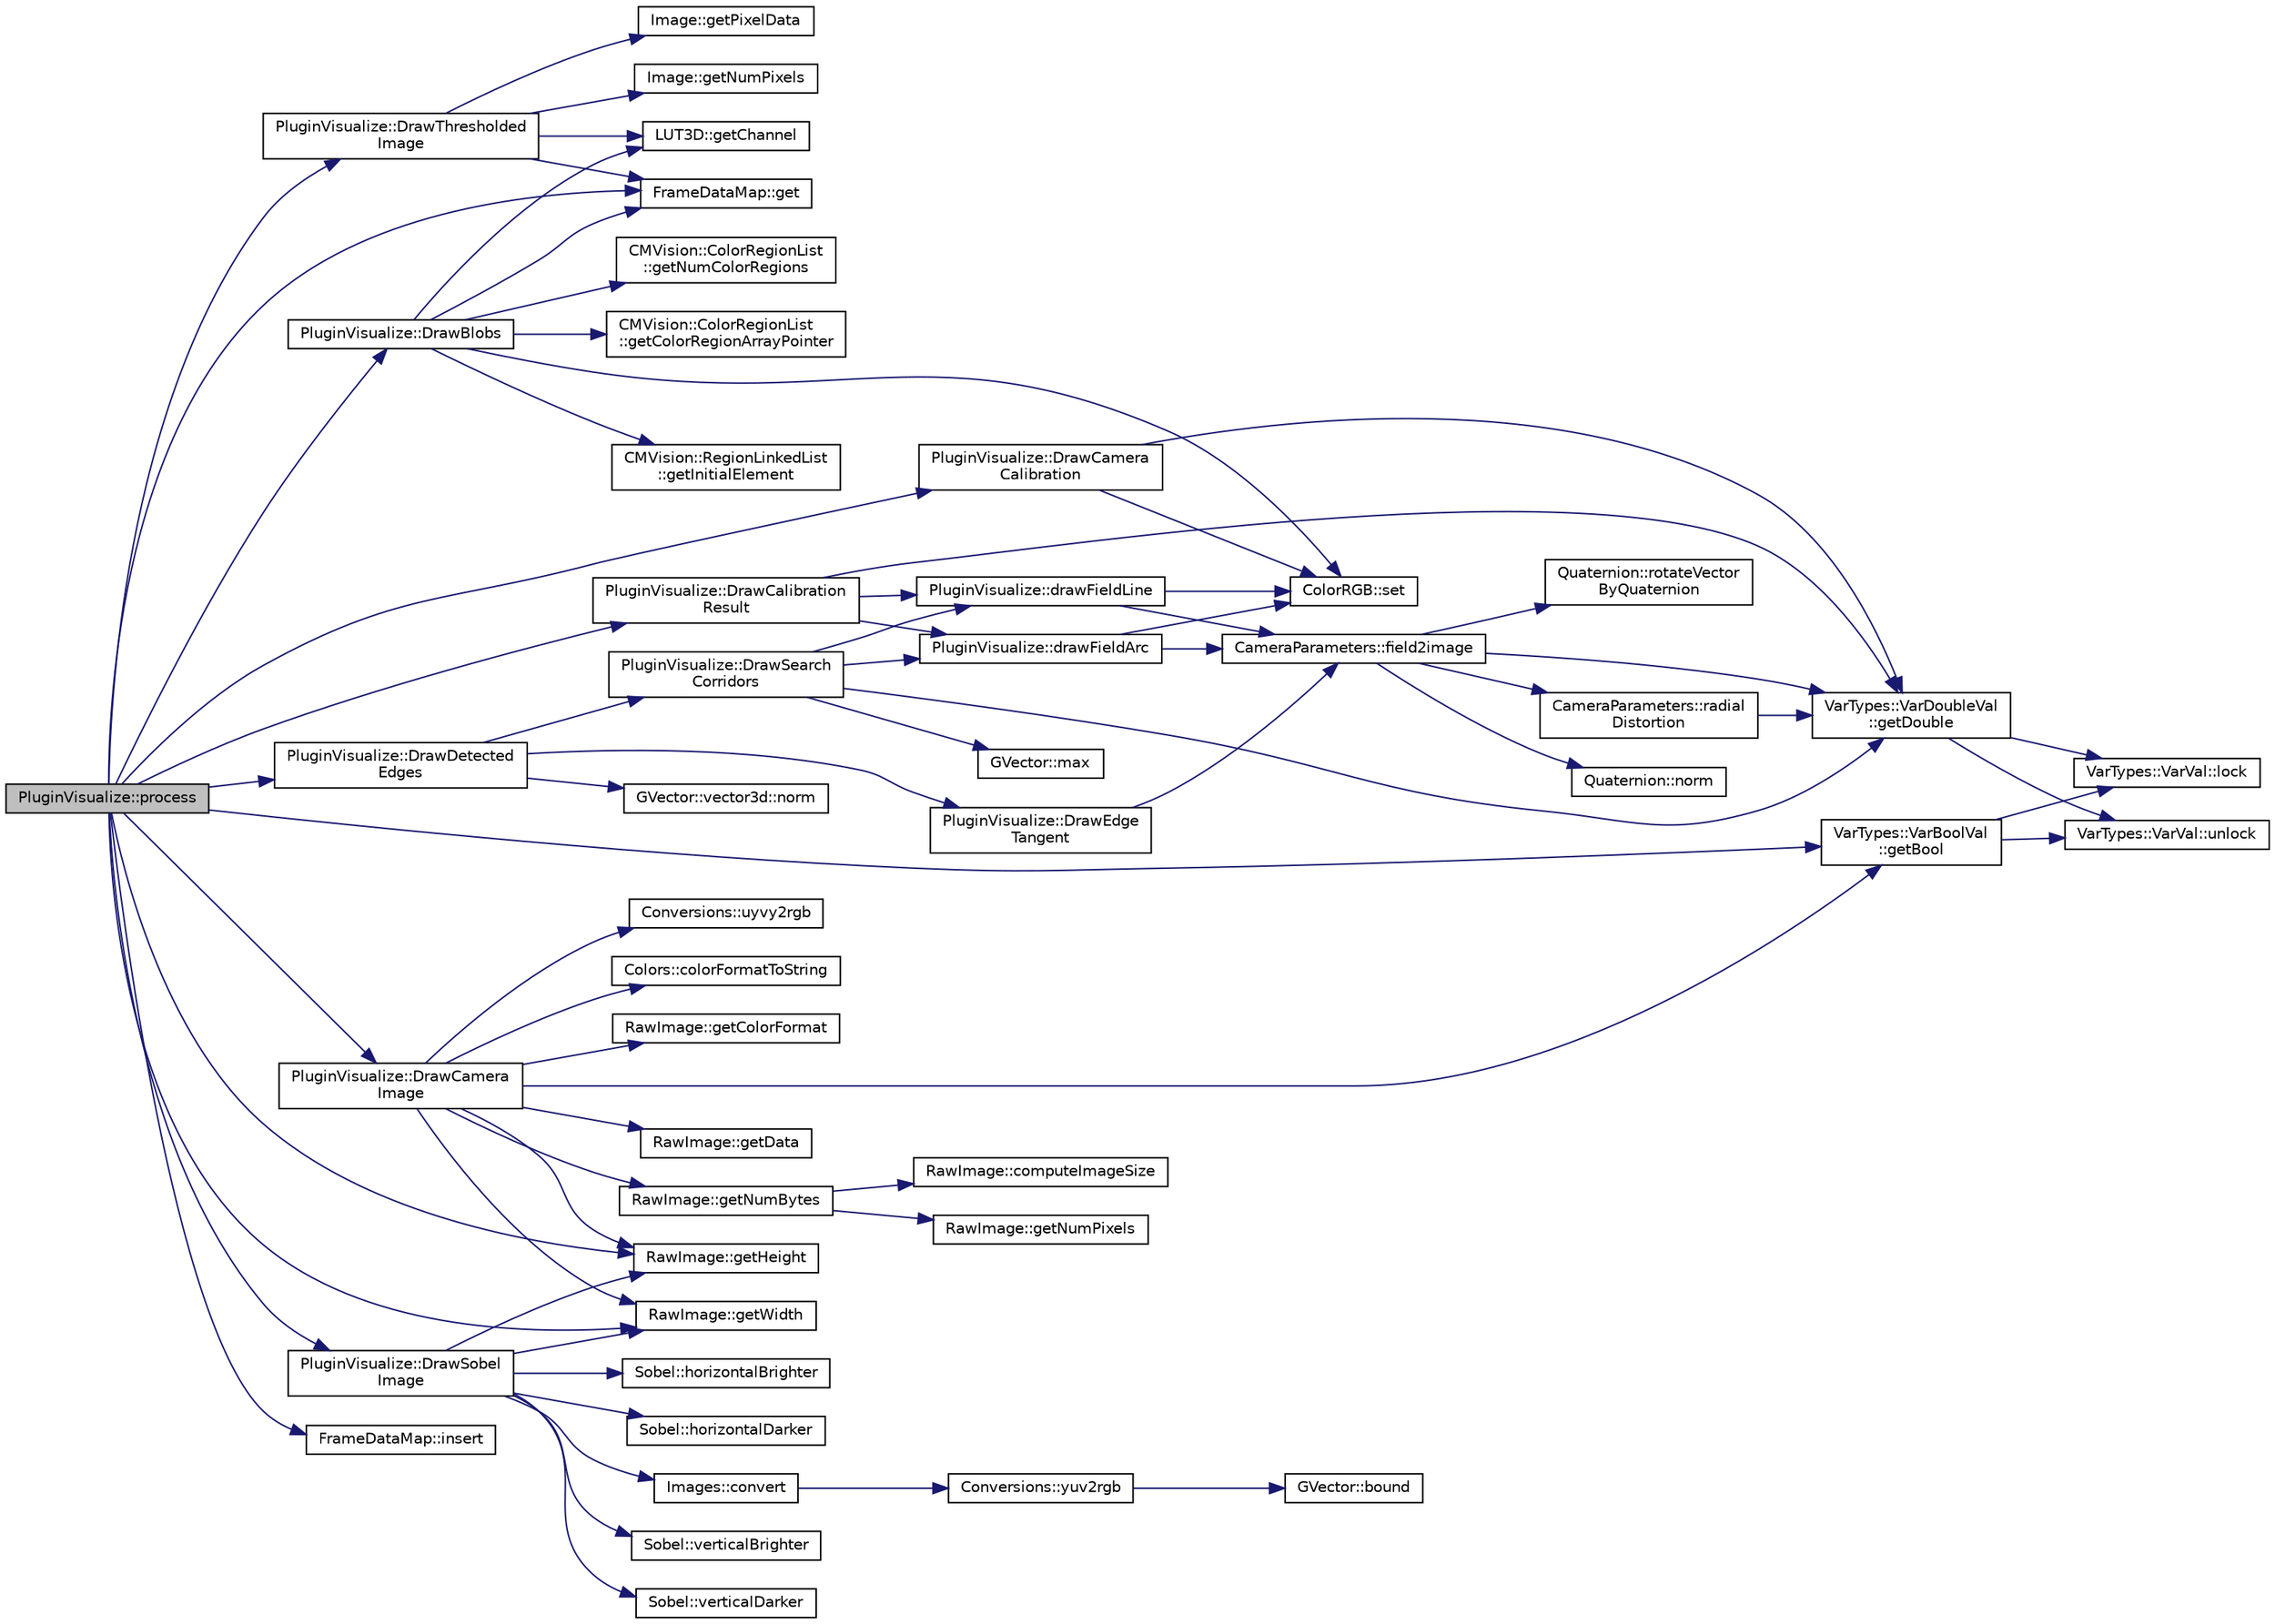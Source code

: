 digraph "PluginVisualize::process"
{
 // INTERACTIVE_SVG=YES
  edge [fontname="Helvetica",fontsize="10",labelfontname="Helvetica",labelfontsize="10"];
  node [fontname="Helvetica",fontsize="10",shape=record];
  rankdir="LR";
  Node1 [label="PluginVisualize::process",height=0.2,width=0.4,color="black", fillcolor="grey75", style="filled", fontcolor="black"];
  Node1 -> Node2 [color="midnightblue",fontsize="10",style="solid",fontname="Helvetica"];
  Node2 [label="PluginVisualize::DrawBlobs",height=0.2,width=0.4,color="black", fillcolor="white", style="filled",URL="$db/d09/class_plugin_visualize.html#a002825252fa6e6b4880e556ff34e6a6b"];
  Node2 -> Node3 [color="midnightblue",fontsize="10",style="solid",fontname="Helvetica"];
  Node3 [label="FrameDataMap::get",height=0.2,width=0.4,color="black", fillcolor="white", style="filled",URL="$db/d71/class_frame_data_map.html#afd413bf943754d195c11e868b49dd974"];
  Node2 -> Node4 [color="midnightblue",fontsize="10",style="solid",fontname="Helvetica"];
  Node4 [label="LUT3D::getChannel",height=0.2,width=0.4,color="black", fillcolor="white", style="filled",URL="$d7/d15/class_l_u_t3_d.html#a69ac064af63fb20ad07822b29694f158"];
  Node2 -> Node5 [color="midnightblue",fontsize="10",style="solid",fontname="Helvetica"];
  Node5 [label="CMVision::ColorRegionList\l::getColorRegionArrayPointer",height=0.2,width=0.4,color="black", fillcolor="white", style="filled",URL="$d7/d03/class_c_m_vision_1_1_color_region_list.html#ace85279f810ed914cabebe7d52f5e0a6"];
  Node2 -> Node6 [color="midnightblue",fontsize="10",style="solid",fontname="Helvetica"];
  Node6 [label="CMVision::RegionLinkedList\l::getInitialElement",height=0.2,width=0.4,color="black", fillcolor="white", style="filled",URL="$d0/d31/class_c_m_vision_1_1_region_linked_list.html#a050bb66288f16d475d0721e12a6b5a1a"];
  Node2 -> Node7 [color="midnightblue",fontsize="10",style="solid",fontname="Helvetica"];
  Node7 [label="CMVision::ColorRegionList\l::getNumColorRegions",height=0.2,width=0.4,color="black", fillcolor="white", style="filled",URL="$d7/d03/class_c_m_vision_1_1_color_region_list.html#a48c09276db11f0776002bfd91a7d07e9"];
  Node2 -> Node8 [color="midnightblue",fontsize="10",style="solid",fontname="Helvetica"];
  Node8 [label="ColorRGB::set",height=0.2,width=0.4,color="black", fillcolor="white", style="filled",URL="$d7/dff/class_color_r_g_b.html#ad81090771fc88f83d08f65b69ccc2d83"];
  Node1 -> Node9 [color="midnightblue",fontsize="10",style="solid",fontname="Helvetica"];
  Node9 [label="PluginVisualize::DrawCalibration\lResult",height=0.2,width=0.4,color="black", fillcolor="white", style="filled",URL="$db/d09/class_plugin_visualize.html#ab85fbfb2a0d815753bf4010d34b989c1"];
  Node9 -> Node10 [color="midnightblue",fontsize="10",style="solid",fontname="Helvetica"];
  Node10 [label="PluginVisualize::drawFieldArc",height=0.2,width=0.4,color="black", fillcolor="white", style="filled",URL="$db/d09/class_plugin_visualize.html#aa62140a2625c54efc923f6226a5f2f84"];
  Node10 -> Node11 [color="midnightblue",fontsize="10",style="solid",fontname="Helvetica"];
  Node11 [label="CameraParameters::field2image",height=0.2,width=0.4,color="black", fillcolor="white", style="filled",URL="$d7/df2/class_camera_parameters.html#a85837279d40b7d7ead7805c54c0edeee"];
  Node11 -> Node12 [color="midnightblue",fontsize="10",style="solid",fontname="Helvetica"];
  Node12 [label="VarTypes::VarDoubleVal\l::getDouble",height=0.2,width=0.4,color="black", fillcolor="white", style="filled",URL="$db/d0f/class_var_types_1_1_var_double_val.html#aa5c9acfc3658e012d84481b9292a0b12",tooltip="get the value of this data-type "];
  Node12 -> Node13 [color="midnightblue",fontsize="10",style="solid",fontname="Helvetica"];
  Node13 [label="VarTypes::VarVal::lock",height=0.2,width=0.4,color="black", fillcolor="white", style="filled",URL="$d6/de8/class_var_types_1_1_var_val.html#a687df377b593f5ab5ac0b26d22728d4a"];
  Node12 -> Node14 [color="midnightblue",fontsize="10",style="solid",fontname="Helvetica"];
  Node14 [label="VarTypes::VarVal::unlock",height=0.2,width=0.4,color="black", fillcolor="white", style="filled",URL="$d6/de8/class_var_types_1_1_var_val.html#a6f1d886beb58366ce6c157b224ff26f8"];
  Node11 -> Node15 [color="midnightblue",fontsize="10",style="solid",fontname="Helvetica"];
  Node15 [label="Quaternion::norm",height=0.2,width=0.4,color="black", fillcolor="white", style="filled",URL="$dc/de3/class_quaternion.html#a20fe03fa607e61bc318925cf90b735d6"];
  Node11 -> Node16 [color="midnightblue",fontsize="10",style="solid",fontname="Helvetica"];
  Node16 [label="CameraParameters::radial\lDistortion",height=0.2,width=0.4,color="black", fillcolor="white", style="filled",URL="$d7/df2/class_camera_parameters.html#a83ed4149e93ebdc21798b6b170fabf80"];
  Node16 -> Node12 [color="midnightblue",fontsize="10",style="solid",fontname="Helvetica"];
  Node11 -> Node17 [color="midnightblue",fontsize="10",style="solid",fontname="Helvetica"];
  Node17 [label="Quaternion::rotateVector\lByQuaternion",height=0.2,width=0.4,color="black", fillcolor="white", style="filled",URL="$dc/de3/class_quaternion.html#ad8066194132551d2c8e8a71096b0d1db"];
  Node10 -> Node8 [color="midnightblue",fontsize="10",style="solid",fontname="Helvetica"];
  Node9 -> Node18 [color="midnightblue",fontsize="10",style="solid",fontname="Helvetica"];
  Node18 [label="PluginVisualize::drawFieldLine",height=0.2,width=0.4,color="black", fillcolor="white", style="filled",URL="$db/d09/class_plugin_visualize.html#a05ab81cf53984e18ff63c06db13b9e35"];
  Node18 -> Node11 [color="midnightblue",fontsize="10",style="solid",fontname="Helvetica"];
  Node18 -> Node8 [color="midnightblue",fontsize="10",style="solid",fontname="Helvetica"];
  Node9 -> Node12 [color="midnightblue",fontsize="10",style="solid",fontname="Helvetica"];
  Node1 -> Node19 [color="midnightblue",fontsize="10",style="solid",fontname="Helvetica"];
  Node19 [label="PluginVisualize::DrawCamera\lCalibration",height=0.2,width=0.4,color="black", fillcolor="white", style="filled",URL="$db/d09/class_plugin_visualize.html#ab3fcd2e261ae04a35cd6733611ddc64d"];
  Node19 -> Node12 [color="midnightblue",fontsize="10",style="solid",fontname="Helvetica"];
  Node19 -> Node8 [color="midnightblue",fontsize="10",style="solid",fontname="Helvetica"];
  Node1 -> Node20 [color="midnightblue",fontsize="10",style="solid",fontname="Helvetica"];
  Node20 [label="PluginVisualize::DrawCamera\lImage",height=0.2,width=0.4,color="black", fillcolor="white", style="filled",URL="$db/d09/class_plugin_visualize.html#a68638173df5332c29d7b9fcd1c6bca22"];
  Node20 -> Node21 [color="midnightblue",fontsize="10",style="solid",fontname="Helvetica"];
  Node21 [label="Colors::colorFormatToString",height=0.2,width=0.4,color="black", fillcolor="white", style="filled",URL="$d9/d36/class_colors.html#a085839c597a6262301162471cef99367"];
  Node20 -> Node22 [color="midnightblue",fontsize="10",style="solid",fontname="Helvetica"];
  Node22 [label="VarTypes::VarBoolVal\l::getBool",height=0.2,width=0.4,color="black", fillcolor="white", style="filled",URL="$d8/d0a/class_var_types_1_1_var_bool_val.html#aa06eade87e8f3799adddde73001ba94b",tooltip="return the boolean value "];
  Node22 -> Node13 [color="midnightblue",fontsize="10",style="solid",fontname="Helvetica"];
  Node22 -> Node14 [color="midnightblue",fontsize="10",style="solid",fontname="Helvetica"];
  Node20 -> Node23 [color="midnightblue",fontsize="10",style="solid",fontname="Helvetica"];
  Node23 [label="RawImage::getColorFormat",height=0.2,width=0.4,color="black", fillcolor="white", style="filled",URL="$d0/d14/class_raw_image.html#af6021575525cf3488c1f32599e579205"];
  Node20 -> Node24 [color="midnightblue",fontsize="10",style="solid",fontname="Helvetica"];
  Node24 [label="RawImage::getData",height=0.2,width=0.4,color="black", fillcolor="white", style="filled",URL="$d0/d14/class_raw_image.html#a3c1af19eaf1cb9fb9a5e758209d24767"];
  Node20 -> Node25 [color="midnightblue",fontsize="10",style="solid",fontname="Helvetica"];
  Node25 [label="RawImage::getHeight",height=0.2,width=0.4,color="black", fillcolor="white", style="filled",URL="$d0/d14/class_raw_image.html#a1ea4625ff40ee5bc6efbfecf474b17ea"];
  Node20 -> Node26 [color="midnightblue",fontsize="10",style="solid",fontname="Helvetica"];
  Node26 [label="RawImage::getNumBytes",height=0.2,width=0.4,color="black", fillcolor="white", style="filled",URL="$d0/d14/class_raw_image.html#ab83831420f444a22e6d9dc07f9ccc722"];
  Node26 -> Node27 [color="midnightblue",fontsize="10",style="solid",fontname="Helvetica"];
  Node27 [label="RawImage::computeImageSize",height=0.2,width=0.4,color="black", fillcolor="white", style="filled",URL="$d0/d14/class_raw_image.html#a8b54701df9dc9d0d024b959966ec3714"];
  Node26 -> Node28 [color="midnightblue",fontsize="10",style="solid",fontname="Helvetica"];
  Node28 [label="RawImage::getNumPixels",height=0.2,width=0.4,color="black", fillcolor="white", style="filled",URL="$d0/d14/class_raw_image.html#a2033593c1e2cdaecf0be4c6b7dad3d92"];
  Node20 -> Node29 [color="midnightblue",fontsize="10",style="solid",fontname="Helvetica"];
  Node29 [label="RawImage::getWidth",height=0.2,width=0.4,color="black", fillcolor="white", style="filled",URL="$d0/d14/class_raw_image.html#a11b26ab9a3b7a7bee8f0eeb3c567b852"];
  Node20 -> Node30 [color="midnightblue",fontsize="10",style="solid",fontname="Helvetica"];
  Node30 [label="Conversions::uyvy2rgb",height=0.2,width=0.4,color="black", fillcolor="white", style="filled",URL="$d3/d98/class_conversions.html#aabd00f29f1b63a8ee8552d38d6f68964"];
  Node1 -> Node31 [color="midnightblue",fontsize="10",style="solid",fontname="Helvetica"];
  Node31 [label="PluginVisualize::DrawDetected\lEdges",height=0.2,width=0.4,color="black", fillcolor="white", style="filled",URL="$db/d09/class_plugin_visualize.html#af0ff2f0cd3c6a901c87ac3a21fbe0149"];
  Node31 -> Node32 [color="midnightblue",fontsize="10",style="solid",fontname="Helvetica"];
  Node32 [label="PluginVisualize::DrawEdge\lTangent",height=0.2,width=0.4,color="black", fillcolor="white", style="filled",URL="$db/d09/class_plugin_visualize.html#a3d93929f307adc372f41e469f9cf8c68"];
  Node32 -> Node11 [color="midnightblue",fontsize="10",style="solid",fontname="Helvetica"];
  Node31 -> Node33 [color="midnightblue",fontsize="10",style="solid",fontname="Helvetica"];
  Node33 [label="PluginVisualize::DrawSearch\lCorridors",height=0.2,width=0.4,color="black", fillcolor="white", style="filled",URL="$db/d09/class_plugin_visualize.html#a9171fdaa9c4a21ddcf8d20194d86b05c"];
  Node33 -> Node10 [color="midnightblue",fontsize="10",style="solid",fontname="Helvetica"];
  Node33 -> Node18 [color="midnightblue",fontsize="10",style="solid",fontname="Helvetica"];
  Node33 -> Node12 [color="midnightblue",fontsize="10",style="solid",fontname="Helvetica"];
  Node33 -> Node34 [color="midnightblue",fontsize="10",style="solid",fontname="Helvetica"];
  Node34 [label="GVector::max",height=0.2,width=0.4,color="black", fillcolor="white", style="filled",URL="$d5/da9/namespace_g_vector.html#a1223529a5f19606fa1f0bb39404a9ec3"];
  Node31 -> Node35 [color="midnightblue",fontsize="10",style="solid",fontname="Helvetica"];
  Node35 [label="GVector::vector3d::norm",height=0.2,width=0.4,color="black", fillcolor="white", style="filled",URL="$d7/db8/class_g_vector_1_1vector3d.html#a8a7623590f93853158a67b5abb4914c3"];
  Node1 -> Node36 [color="midnightblue",fontsize="10",style="solid",fontname="Helvetica"];
  Node36 [label="PluginVisualize::DrawSobel\lImage",height=0.2,width=0.4,color="black", fillcolor="white", style="filled",URL="$db/d09/class_plugin_visualize.html#a94da5f2591ec69c468d05bf59853fefe"];
  Node36 -> Node37 [color="midnightblue",fontsize="10",style="solid",fontname="Helvetica"];
  Node37 [label="Images::convert",height=0.2,width=0.4,color="black", fillcolor="white", style="filled",URL="$d7/d62/class_images.html#a4ced65b5fecc964844b90879e0c48d9a"];
  Node37 -> Node38 [color="midnightblue",fontsize="10",style="solid",fontname="Helvetica"];
  Node38 [label="Conversions::yuv2rgb",height=0.2,width=0.4,color="black", fillcolor="white", style="filled",URL="$d3/d98/class_conversions.html#a606bd2db67a0ec49893b2db7ee5270ed"];
  Node38 -> Node39 [color="midnightblue",fontsize="10",style="solid",fontname="Helvetica"];
  Node39 [label="GVector::bound",height=0.2,width=0.4,color="black", fillcolor="white", style="filled",URL="$d5/da9/namespace_g_vector.html#a64a68732d9c3151a31337ff0c1c7e21a"];
  Node36 -> Node25 [color="midnightblue",fontsize="10",style="solid",fontname="Helvetica"];
  Node36 -> Node29 [color="midnightblue",fontsize="10",style="solid",fontname="Helvetica"];
  Node36 -> Node40 [color="midnightblue",fontsize="10",style="solid",fontname="Helvetica"];
  Node40 [label="Sobel::horizontalBrighter",height=0.2,width=0.4,color="black", fillcolor="white", style="filled",URL="$d4/df0/class_sobel.html#a6f0a9def7d32405b695ee2faa15d7cc0"];
  Node36 -> Node41 [color="midnightblue",fontsize="10",style="solid",fontname="Helvetica"];
  Node41 [label="Sobel::horizontalDarker",height=0.2,width=0.4,color="black", fillcolor="white", style="filled",URL="$d4/df0/class_sobel.html#aa62736f00726a1cc418bf6a9db12efda"];
  Node36 -> Node42 [color="midnightblue",fontsize="10",style="solid",fontname="Helvetica"];
  Node42 [label="Sobel::verticalBrighter",height=0.2,width=0.4,color="black", fillcolor="white", style="filled",URL="$d4/df0/class_sobel.html#abc1dfae39d404b2de0d412a1ec5173f4"];
  Node36 -> Node43 [color="midnightblue",fontsize="10",style="solid",fontname="Helvetica"];
  Node43 [label="Sobel::verticalDarker",height=0.2,width=0.4,color="black", fillcolor="white", style="filled",URL="$d4/df0/class_sobel.html#a2e8fd1e850b656166d59ef0a3823b569"];
  Node1 -> Node44 [color="midnightblue",fontsize="10",style="solid",fontname="Helvetica"];
  Node44 [label="PluginVisualize::DrawThresholded\lImage",height=0.2,width=0.4,color="black", fillcolor="white", style="filled",URL="$db/d09/class_plugin_visualize.html#aa69fe5960ee518fe76baac262667cfc5"];
  Node44 -> Node3 [color="midnightblue",fontsize="10",style="solid",fontname="Helvetica"];
  Node44 -> Node4 [color="midnightblue",fontsize="10",style="solid",fontname="Helvetica"];
  Node44 -> Node45 [color="midnightblue",fontsize="10",style="solid",fontname="Helvetica"];
  Node45 [label="Image::getNumPixels",height=0.2,width=0.4,color="black", fillcolor="white", style="filled",URL="$de/d73/class_image.html#a61645c0c4b68709ecae841c96ed144c6"];
  Node44 -> Node46 [color="midnightblue",fontsize="10",style="solid",fontname="Helvetica"];
  Node46 [label="Image::getPixelData",height=0.2,width=0.4,color="black", fillcolor="white", style="filled",URL="$de/d73/class_image.html#adb1c63515c088b47f678251e4a47f677"];
  Node1 -> Node3 [color="midnightblue",fontsize="10",style="solid",fontname="Helvetica"];
  Node1 -> Node22 [color="midnightblue",fontsize="10",style="solid",fontname="Helvetica"];
  Node1 -> Node25 [color="midnightblue",fontsize="10",style="solid",fontname="Helvetica"];
  Node1 -> Node29 [color="midnightblue",fontsize="10",style="solid",fontname="Helvetica"];
  Node1 -> Node47 [color="midnightblue",fontsize="10",style="solid",fontname="Helvetica"];
  Node47 [label="FrameDataMap::insert",height=0.2,width=0.4,color="black", fillcolor="white", style="filled",URL="$db/d71/class_frame_data_map.html#a526028e3de7c1c8db9499cce0227a757"];
}
